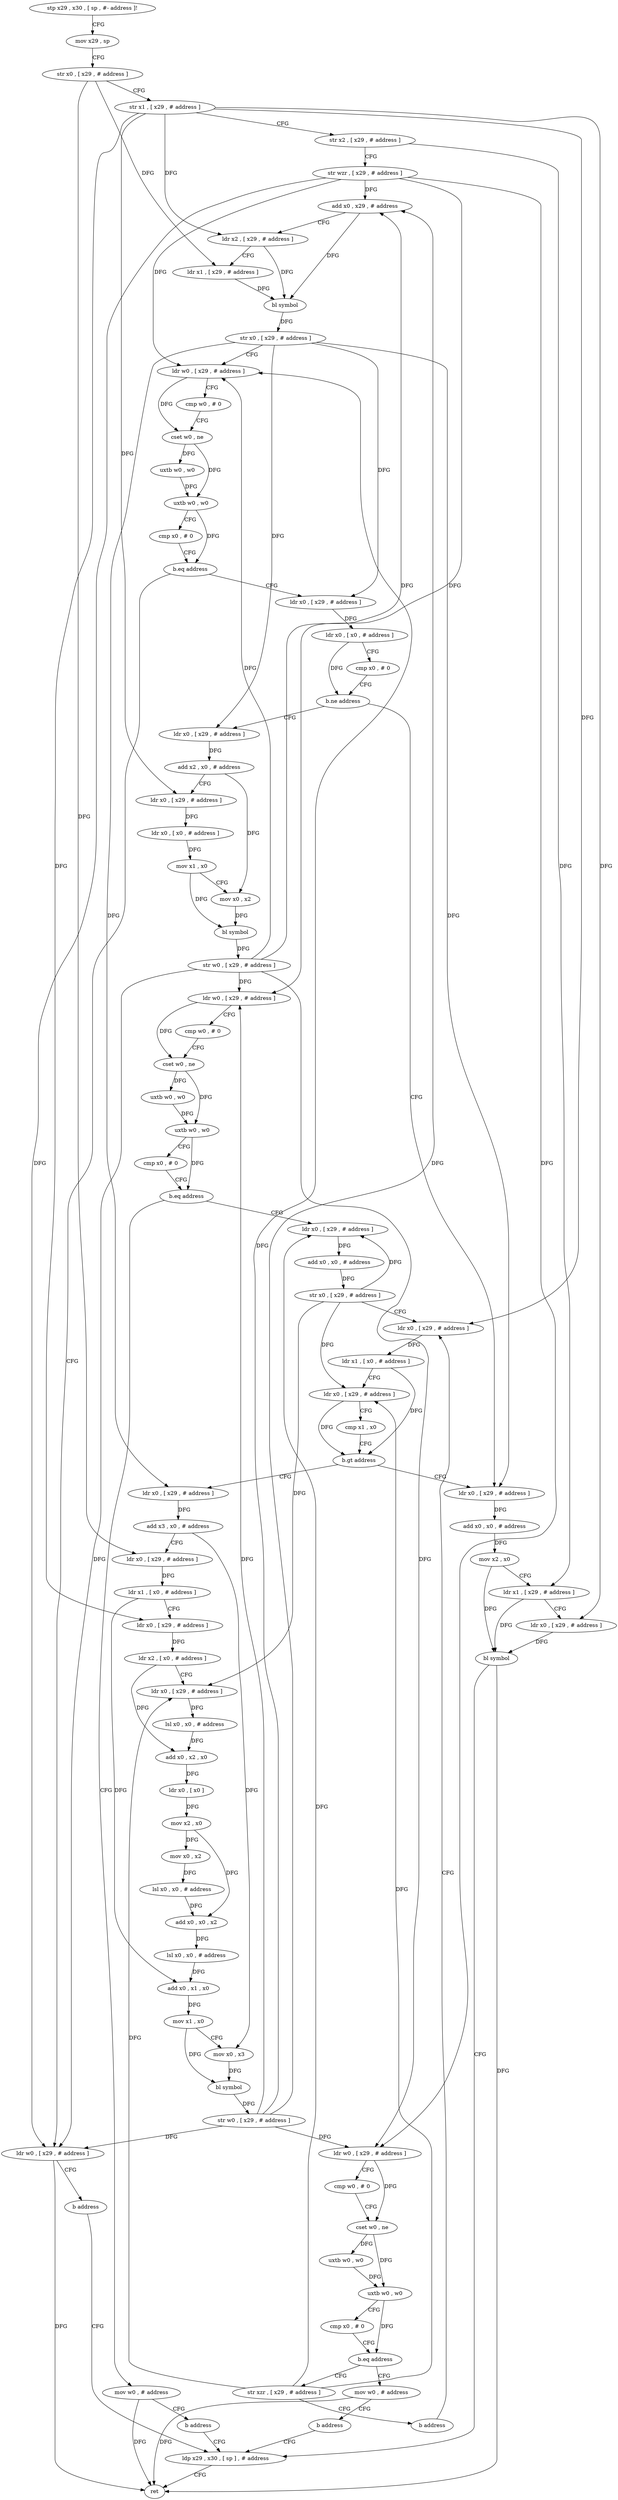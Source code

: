 digraph "func" {
"4454864" [label = "stp x29 , x30 , [ sp , #- address ]!" ]
"4454868" [label = "mov x29 , sp" ]
"4454872" [label = "str x0 , [ x29 , # address ]" ]
"4454876" [label = "str x1 , [ x29 , # address ]" ]
"4454880" [label = "str x2 , [ x29 , # address ]" ]
"4454884" [label = "str wzr , [ x29 , # address ]" ]
"4454888" [label = "add x0 , x29 , # address" ]
"4454892" [label = "ldr x2 , [ x29 , # address ]" ]
"4454896" [label = "ldr x1 , [ x29 , # address ]" ]
"4454900" [label = "bl symbol" ]
"4454904" [label = "str x0 , [ x29 , # address ]" ]
"4454908" [label = "ldr w0 , [ x29 , # address ]" ]
"4454912" [label = "cmp w0 , # 0" ]
"4454916" [label = "cset w0 , ne" ]
"4454920" [label = "uxtb w0 , w0" ]
"4454924" [label = "uxtb w0 , w0" ]
"4454928" [label = "cmp x0 , # 0" ]
"4454932" [label = "b.eq address" ]
"4454944" [label = "ldr x0 , [ x29 , # address ]" ]
"4454936" [label = "ldr w0 , [ x29 , # address ]" ]
"4454948" [label = "ldr x0 , [ x0 , # address ]" ]
"4454952" [label = "cmp x0 , # 0" ]
"4454956" [label = "b.ne address" ]
"4455184" [label = "ldr x0 , [ x29 , # address ]" ]
"4454960" [label = "ldr x0 , [ x29 , # address ]" ]
"4454940" [label = "b address" ]
"4455208" [label = "ldp x29 , x30 , [ sp ] , # address" ]
"4455188" [label = "add x0 , x0 , # address" ]
"4455192" [label = "mov x2 , x0" ]
"4455196" [label = "ldr x1 , [ x29 , # address ]" ]
"4455200" [label = "ldr x0 , [ x29 , # address ]" ]
"4455204" [label = "bl symbol" ]
"4454964" [label = "add x2 , x0 , # address" ]
"4454968" [label = "ldr x0 , [ x29 , # address ]" ]
"4454972" [label = "ldr x0 , [ x0 , # address ]" ]
"4454976" [label = "mov x1 , x0" ]
"4454980" [label = "mov x0 , x2" ]
"4454984" [label = "bl symbol" ]
"4454988" [label = "str w0 , [ x29 , # address ]" ]
"4454992" [label = "ldr w0 , [ x29 , # address ]" ]
"4454996" [label = "cmp w0 , # 0" ]
"4455000" [label = "cset w0 , ne" ]
"4455004" [label = "uxtb w0 , w0" ]
"4455008" [label = "uxtb w0 , w0" ]
"4455012" [label = "cmp x0 , # 0" ]
"4455016" [label = "b.eq address" ]
"4455028" [label = "str xzr , [ x29 , # address ]" ]
"4455020" [label = "mov w0 , # address" ]
"4455212" [label = "ret" ]
"4455032" [label = "b address" ]
"4455164" [label = "ldr x0 , [ x29 , # address ]" ]
"4455024" [label = "b address" ]
"4455168" [label = "ldr x1 , [ x0 , # address ]" ]
"4455172" [label = "ldr x0 , [ x29 , # address ]" ]
"4455176" [label = "cmp x1 , x0" ]
"4455180" [label = "b.gt address" ]
"4455036" [label = "ldr x0 , [ x29 , # address ]" ]
"4455040" [label = "add x3 , x0 , # address" ]
"4455044" [label = "ldr x0 , [ x29 , # address ]" ]
"4455048" [label = "ldr x1 , [ x0 , # address ]" ]
"4455052" [label = "ldr x0 , [ x29 , # address ]" ]
"4455056" [label = "ldr x2 , [ x0 , # address ]" ]
"4455060" [label = "ldr x0 , [ x29 , # address ]" ]
"4455064" [label = "lsl x0 , x0 , # address" ]
"4455068" [label = "add x0 , x2 , x0" ]
"4455072" [label = "ldr x0 , [ x0 ]" ]
"4455076" [label = "mov x2 , x0" ]
"4455080" [label = "mov x0 , x2" ]
"4455084" [label = "lsl x0 , x0 , # address" ]
"4455088" [label = "add x0 , x0 , x2" ]
"4455092" [label = "lsl x0 , x0 , # address" ]
"4455096" [label = "add x0 , x1 , x0" ]
"4455100" [label = "mov x1 , x0" ]
"4455104" [label = "mov x0 , x3" ]
"4455108" [label = "bl symbol" ]
"4455112" [label = "str w0 , [ x29 , # address ]" ]
"4455116" [label = "ldr w0 , [ x29 , # address ]" ]
"4455120" [label = "cmp w0 , # 0" ]
"4455124" [label = "cset w0 , ne" ]
"4455128" [label = "uxtb w0 , w0" ]
"4455132" [label = "uxtb w0 , w0" ]
"4455136" [label = "cmp x0 , # 0" ]
"4455140" [label = "b.eq address" ]
"4455152" [label = "ldr x0 , [ x29 , # address ]" ]
"4455144" [label = "mov w0 , # address" ]
"4455156" [label = "add x0 , x0 , # address" ]
"4455160" [label = "str x0 , [ x29 , # address ]" ]
"4455148" [label = "b address" ]
"4454864" -> "4454868" [ label = "CFG" ]
"4454868" -> "4454872" [ label = "CFG" ]
"4454872" -> "4454876" [ label = "CFG" ]
"4454872" -> "4454896" [ label = "DFG" ]
"4454872" -> "4455044" [ label = "DFG" ]
"4454876" -> "4454880" [ label = "CFG" ]
"4454876" -> "4454892" [ label = "DFG" ]
"4454876" -> "4455200" [ label = "DFG" ]
"4454876" -> "4454968" [ label = "DFG" ]
"4454876" -> "4455164" [ label = "DFG" ]
"4454876" -> "4455052" [ label = "DFG" ]
"4454880" -> "4454884" [ label = "CFG" ]
"4454880" -> "4455196" [ label = "DFG" ]
"4454884" -> "4454888" [ label = "DFG" ]
"4454884" -> "4454908" [ label = "DFG" ]
"4454884" -> "4454936" [ label = "DFG" ]
"4454884" -> "4454992" [ label = "DFG" ]
"4454884" -> "4455116" [ label = "DFG" ]
"4454888" -> "4454892" [ label = "CFG" ]
"4454888" -> "4454900" [ label = "DFG" ]
"4454892" -> "4454896" [ label = "CFG" ]
"4454892" -> "4454900" [ label = "DFG" ]
"4454896" -> "4454900" [ label = "DFG" ]
"4454900" -> "4454904" [ label = "DFG" ]
"4454904" -> "4454908" [ label = "CFG" ]
"4454904" -> "4454944" [ label = "DFG" ]
"4454904" -> "4455184" [ label = "DFG" ]
"4454904" -> "4454960" [ label = "DFG" ]
"4454904" -> "4455036" [ label = "DFG" ]
"4454908" -> "4454912" [ label = "CFG" ]
"4454908" -> "4454916" [ label = "DFG" ]
"4454912" -> "4454916" [ label = "CFG" ]
"4454916" -> "4454920" [ label = "DFG" ]
"4454916" -> "4454924" [ label = "DFG" ]
"4454920" -> "4454924" [ label = "DFG" ]
"4454924" -> "4454928" [ label = "CFG" ]
"4454924" -> "4454932" [ label = "DFG" ]
"4454928" -> "4454932" [ label = "CFG" ]
"4454932" -> "4454944" [ label = "CFG" ]
"4454932" -> "4454936" [ label = "CFG" ]
"4454944" -> "4454948" [ label = "DFG" ]
"4454936" -> "4454940" [ label = "CFG" ]
"4454936" -> "4455212" [ label = "DFG" ]
"4454948" -> "4454952" [ label = "CFG" ]
"4454948" -> "4454956" [ label = "DFG" ]
"4454952" -> "4454956" [ label = "CFG" ]
"4454956" -> "4455184" [ label = "CFG" ]
"4454956" -> "4454960" [ label = "CFG" ]
"4455184" -> "4455188" [ label = "DFG" ]
"4454960" -> "4454964" [ label = "DFG" ]
"4454940" -> "4455208" [ label = "CFG" ]
"4455208" -> "4455212" [ label = "CFG" ]
"4455188" -> "4455192" [ label = "DFG" ]
"4455192" -> "4455196" [ label = "CFG" ]
"4455192" -> "4455204" [ label = "DFG" ]
"4455196" -> "4455200" [ label = "CFG" ]
"4455196" -> "4455204" [ label = "DFG" ]
"4455200" -> "4455204" [ label = "DFG" ]
"4455204" -> "4455208" [ label = "CFG" ]
"4455204" -> "4455212" [ label = "DFG" ]
"4454964" -> "4454968" [ label = "CFG" ]
"4454964" -> "4454980" [ label = "DFG" ]
"4454968" -> "4454972" [ label = "DFG" ]
"4454972" -> "4454976" [ label = "DFG" ]
"4454976" -> "4454980" [ label = "CFG" ]
"4454976" -> "4454984" [ label = "DFG" ]
"4454980" -> "4454984" [ label = "DFG" ]
"4454984" -> "4454988" [ label = "DFG" ]
"4454988" -> "4454992" [ label = "DFG" ]
"4454988" -> "4454888" [ label = "DFG" ]
"4454988" -> "4454908" [ label = "DFG" ]
"4454988" -> "4454936" [ label = "DFG" ]
"4454988" -> "4455116" [ label = "DFG" ]
"4454992" -> "4454996" [ label = "CFG" ]
"4454992" -> "4455000" [ label = "DFG" ]
"4454996" -> "4455000" [ label = "CFG" ]
"4455000" -> "4455004" [ label = "DFG" ]
"4455000" -> "4455008" [ label = "DFG" ]
"4455004" -> "4455008" [ label = "DFG" ]
"4455008" -> "4455012" [ label = "CFG" ]
"4455008" -> "4455016" [ label = "DFG" ]
"4455012" -> "4455016" [ label = "CFG" ]
"4455016" -> "4455028" [ label = "CFG" ]
"4455016" -> "4455020" [ label = "CFG" ]
"4455028" -> "4455032" [ label = "CFG" ]
"4455028" -> "4455172" [ label = "DFG" ]
"4455028" -> "4455060" [ label = "DFG" ]
"4455028" -> "4455152" [ label = "DFG" ]
"4455020" -> "4455024" [ label = "CFG" ]
"4455020" -> "4455212" [ label = "DFG" ]
"4455032" -> "4455164" [ label = "CFG" ]
"4455164" -> "4455168" [ label = "DFG" ]
"4455024" -> "4455208" [ label = "CFG" ]
"4455168" -> "4455172" [ label = "CFG" ]
"4455168" -> "4455180" [ label = "DFG" ]
"4455172" -> "4455176" [ label = "CFG" ]
"4455172" -> "4455180" [ label = "DFG" ]
"4455176" -> "4455180" [ label = "CFG" ]
"4455180" -> "4455036" [ label = "CFG" ]
"4455180" -> "4455184" [ label = "CFG" ]
"4455036" -> "4455040" [ label = "DFG" ]
"4455040" -> "4455044" [ label = "CFG" ]
"4455040" -> "4455104" [ label = "DFG" ]
"4455044" -> "4455048" [ label = "DFG" ]
"4455048" -> "4455052" [ label = "CFG" ]
"4455048" -> "4455096" [ label = "DFG" ]
"4455052" -> "4455056" [ label = "DFG" ]
"4455056" -> "4455060" [ label = "CFG" ]
"4455056" -> "4455068" [ label = "DFG" ]
"4455060" -> "4455064" [ label = "DFG" ]
"4455064" -> "4455068" [ label = "DFG" ]
"4455068" -> "4455072" [ label = "DFG" ]
"4455072" -> "4455076" [ label = "DFG" ]
"4455076" -> "4455080" [ label = "DFG" ]
"4455076" -> "4455088" [ label = "DFG" ]
"4455080" -> "4455084" [ label = "DFG" ]
"4455084" -> "4455088" [ label = "DFG" ]
"4455088" -> "4455092" [ label = "DFG" ]
"4455092" -> "4455096" [ label = "DFG" ]
"4455096" -> "4455100" [ label = "DFG" ]
"4455100" -> "4455104" [ label = "CFG" ]
"4455100" -> "4455108" [ label = "DFG" ]
"4455104" -> "4455108" [ label = "DFG" ]
"4455108" -> "4455112" [ label = "DFG" ]
"4455112" -> "4455116" [ label = "DFG" ]
"4455112" -> "4454888" [ label = "DFG" ]
"4455112" -> "4454908" [ label = "DFG" ]
"4455112" -> "4454936" [ label = "DFG" ]
"4455112" -> "4454992" [ label = "DFG" ]
"4455116" -> "4455120" [ label = "CFG" ]
"4455116" -> "4455124" [ label = "DFG" ]
"4455120" -> "4455124" [ label = "CFG" ]
"4455124" -> "4455128" [ label = "DFG" ]
"4455124" -> "4455132" [ label = "DFG" ]
"4455128" -> "4455132" [ label = "DFG" ]
"4455132" -> "4455136" [ label = "CFG" ]
"4455132" -> "4455140" [ label = "DFG" ]
"4455136" -> "4455140" [ label = "CFG" ]
"4455140" -> "4455152" [ label = "CFG" ]
"4455140" -> "4455144" [ label = "CFG" ]
"4455152" -> "4455156" [ label = "DFG" ]
"4455144" -> "4455148" [ label = "CFG" ]
"4455144" -> "4455212" [ label = "DFG" ]
"4455156" -> "4455160" [ label = "DFG" ]
"4455160" -> "4455164" [ label = "CFG" ]
"4455160" -> "4455172" [ label = "DFG" ]
"4455160" -> "4455060" [ label = "DFG" ]
"4455160" -> "4455152" [ label = "DFG" ]
"4455148" -> "4455208" [ label = "CFG" ]
}
